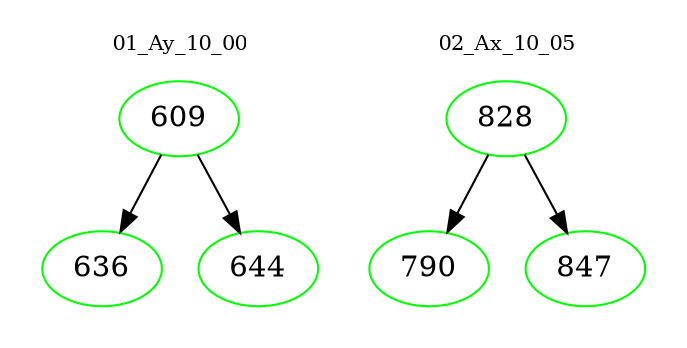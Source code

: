 digraph{
subgraph cluster_0 {
color = white
label = "01_Ay_10_00";
fontsize=10;
T0_609 [label="609", color="green"]
T0_609 -> T0_636 [color="black"]
T0_636 [label="636", color="green"]
T0_609 -> T0_644 [color="black"]
T0_644 [label="644", color="green"]
}
subgraph cluster_1 {
color = white
label = "02_Ax_10_05";
fontsize=10;
T1_828 [label="828", color="green"]
T1_828 -> T1_790 [color="black"]
T1_790 [label="790", color="green"]
T1_828 -> T1_847 [color="black"]
T1_847 [label="847", color="green"]
}
}
